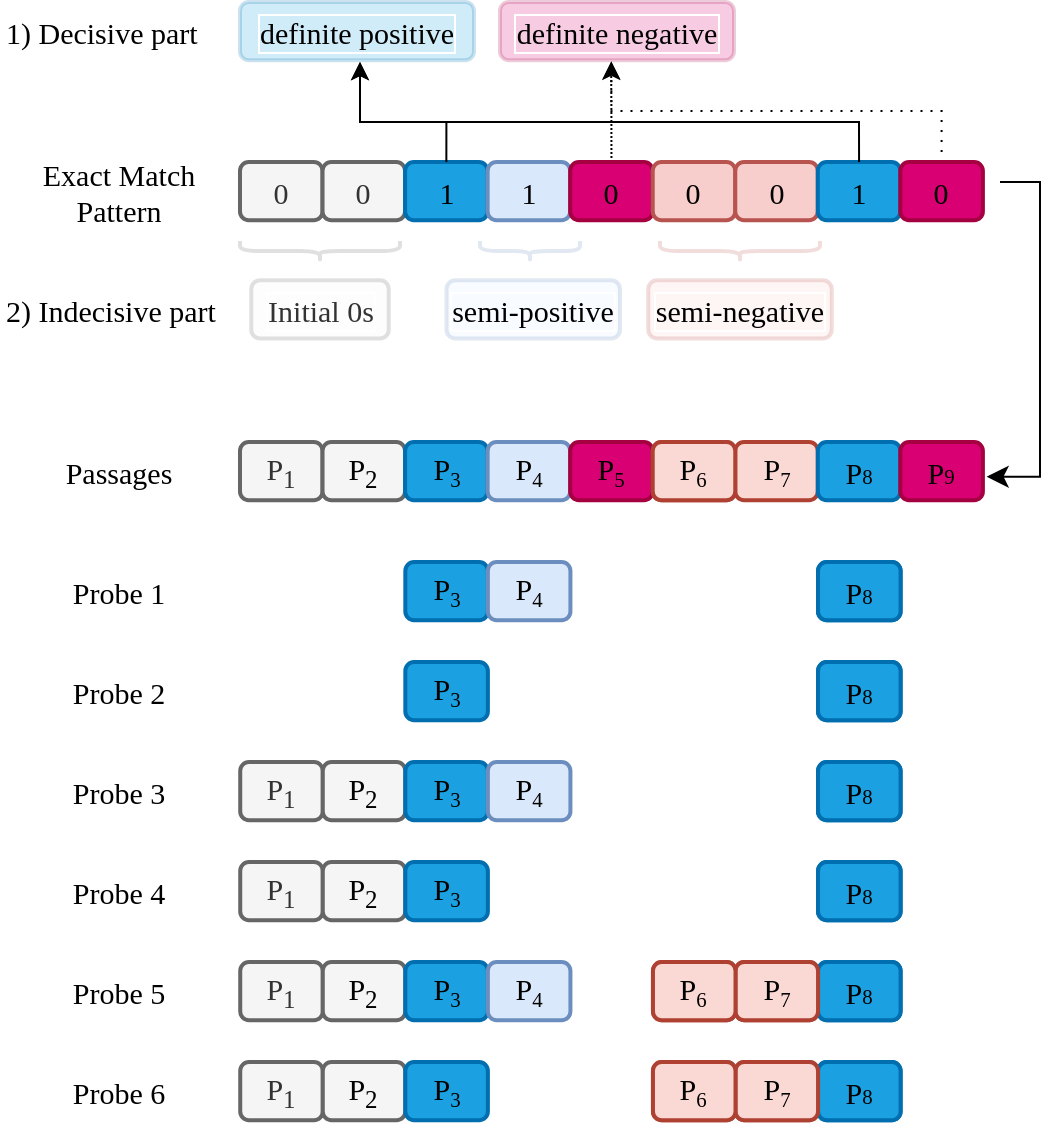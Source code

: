 <mxfile version="21.5.0" type="github">
  <diagram name="Page-1" id="c7558073-3199-34d8-9f00-42111426c3f3">
    <mxGraphModel dx="1841" dy="901" grid="1" gridSize="10" guides="1" tooltips="1" connect="1" arrows="1" fold="1" page="1" pageScale="1" pageWidth="550" pageHeight="580" background="#ffffff" math="1" shadow="0">
      <root>
        <mxCell id="0" />
        <mxCell id="1" parent="0" />
        <mxCell id="kpd2LytfiKgkB2pnJVpS-36" value="&lt;span style=&quot;color: rgba(0, 0, 0, 0); font-family: monospace; font-size: 0px; text-align: start;&quot;&gt;%3CmxGraphModel%3E%3Croot%3E%3CmxCell%20id%3D%220%22%2F%3E%3CmxCell%20id%3D%221%22%20parent%3D%220%22%2F%3E%3CmxCell%20id%3D%222%22%20value%3D%22AcEM%40K%20-%20AcEM%40(K-1)%22%20style%3D%22text%3Bhtml%3D1%3BstrokeColor%3Dnone%3BfillColor%3Dnone%3Balign%3Dcenter%3BverticalAlign%3Dmiddle%3BwhiteSpace%3Dwrap%3Brounded%3D0%3BlabelBorderColor%3D%23FFFFFF%3BstrokeWidth%3D2%3BfontFamily%3DTimes%20New%20Roman%3BfontSize%3D15%3BfontColor%3D%23000000%3B%22%20vertex%3D%221%22%20parent%3D%221%22%3E%3CmxGeometry%20x%3D%22560%22%20y%3D%22130%22%20width%3D%22195%22%20height%3D%2229.12%22%20as%3D%22geometry%22%2F%3E%3C%2FmxCell%3E%3C%2Froot%3E%3C%2FmxGraphModel%3E&lt;/span&gt;" style="text;html=1;strokeColor=none;fillColor=none;align=center;verticalAlign=middle;whiteSpace=wrap;rounded=0;labelBorderColor=#FFFFFF;strokeWidth=2;fontFamily=Times New Roman;fontSize=15;fontColor=#000000;" parent="1" vertex="1">
          <mxGeometry x="256.15" y="20" width="118.53" height="29.12" as="geometry" />
        </mxCell>
        <mxCell id="kpd2LytfiKgkB2pnJVpS-146" style="edgeStyle=orthogonalEdgeStyle;rounded=0;orthogonalLoop=1;jettySize=auto;html=1;exitX=0.5;exitY=0;exitDx=0;exitDy=0;entryX=0.475;entryY=1.026;entryDx=0;entryDy=0;entryPerimeter=0;fontFamily=Times New Roman;fontSize=12;fontColor=#000000;dashed=1;dashPattern=1 1;" parent="1" source="kpd2LytfiKgkB2pnJVpS-97" target="kpd2LytfiKgkB2pnJVpS-111" edge="1">
          <mxGeometry relative="1" as="geometry" />
        </mxCell>
        <mxCell id="kpd2LytfiKgkB2pnJVpS-147" style="edgeStyle=orthogonalEdgeStyle;rounded=0;orthogonalLoop=1;jettySize=auto;html=1;exitX=0.5;exitY=0;exitDx=0;exitDy=0;entryX=0.476;entryY=1.019;entryDx=0;entryDy=0;entryPerimeter=0;fontFamily=Times New Roman;fontSize=12;fontColor=#000000;dashed=1;dashPattern=1 4;" parent="1" source="kpd2LytfiKgkB2pnJVpS-101" target="kpd2LytfiKgkB2pnJVpS-111" edge="1">
          <mxGeometry relative="1" as="geometry" />
        </mxCell>
        <mxCell id="kpd2LytfiKgkB2pnJVpS-93" value="0" style="rounded=1;whiteSpace=wrap;html=1;strokeWidth=2;fontFamily=Times New Roman;fontSize=15;fillColor=#f5f5f5;fontColor=#333333;strokeColor=#666666;container=0;" parent="1" vertex="1">
          <mxGeometry x="129.996" y="90.002" width="41.274" height="29.118" as="geometry" />
        </mxCell>
        <mxCell id="kpd2LytfiKgkB2pnJVpS-94" value="0" style="rounded=1;whiteSpace=wrap;html=1;strokeWidth=2;fontFamily=Times New Roman;fontSize=15;fillColor=#f5f5f5;fontColor=#333333;strokeColor=#666666;container=0;" parent="1" vertex="1">
          <mxGeometry x="171.27" y="90.002" width="41.274" height="29.118" as="geometry" />
        </mxCell>
        <mxCell id="kpd2LytfiKgkB2pnJVpS-95" value="1" style="rounded=1;whiteSpace=wrap;html=1;strokeWidth=2;fontFamily=Times New Roman;fontSize=15;fillColor=#1ba1e2;strokeColor=#006EAF;fontColor=#000000;container=0;" parent="1" vertex="1">
          <mxGeometry x="212.544" y="90.002" width="41.274" height="29.118" as="geometry" />
        </mxCell>
        <mxCell id="kpd2LytfiKgkB2pnJVpS-96" value="1" style="rounded=1;whiteSpace=wrap;html=1;strokeWidth=2;fontFamily=Times New Roman;fontSize=15;fillColor=#dae8fc;strokeColor=#6c8ebf;container=0;" parent="1" vertex="1">
          <mxGeometry x="253.818" y="90.002" width="41.274" height="29.118" as="geometry" />
        </mxCell>
        <mxCell id="kpd2LytfiKgkB2pnJVpS-97" value="0" style="rounded=1;whiteSpace=wrap;html=1;strokeWidth=2;fontFamily=Times New Roman;fontSize=15;fillColor=#d80073;strokeColor=#A50040;fontColor=#000000;container=0;" parent="1" vertex="1">
          <mxGeometry x="295.088" y="89.999" width="41.274" height="29.118" as="geometry" />
        </mxCell>
        <mxCell id="kpd2LytfiKgkB2pnJVpS-98" value="0" style="rounded=1;whiteSpace=wrap;html=1;strokeWidth=2;fontFamily=Times New Roman;fontSize=15;fillColor=#f8cecc;strokeColor=#b85450;container=0;" parent="1" vertex="1">
          <mxGeometry x="336.358" y="89.999" width="41.274" height="29.118" as="geometry" />
        </mxCell>
        <mxCell id="kpd2LytfiKgkB2pnJVpS-99" value="0" style="rounded=1;whiteSpace=wrap;html=1;strokeWidth=2;fontFamily=Times New Roman;fontSize=15;fillColor=#f8cecc;strokeColor=#b85450;container=0;" parent="1" vertex="1">
          <mxGeometry x="377.628" y="89.999" width="41.274" height="29.118" as="geometry" />
        </mxCell>
        <mxCell id="kpd2LytfiKgkB2pnJVpS-100" value="1" style="rounded=1;whiteSpace=wrap;html=1;strokeWidth=2;fontFamily=Times New Roman;fontSize=15;fillColor=#1ba1e2;strokeColor=#006EAF;fontColor=#000000;container=0;" parent="1" vertex="1">
          <mxGeometry x="418.898" y="89.999" width="41.274" height="29.118" as="geometry" />
        </mxCell>
        <mxCell id="kpd2LytfiKgkB2pnJVpS-101" value="0" style="rounded=1;whiteSpace=wrap;html=1;strokeWidth=2;fontFamily=Times New Roman;fontSize=15;fillColor=#d80073;strokeColor=#A50040;fontColor=#000000;container=0;" parent="1" vertex="1">
          <mxGeometry x="460.168" y="89.999" width="41.274" height="29.118" as="geometry" />
        </mxCell>
        <mxCell id="kpd2LytfiKgkB2pnJVpS-91" value="Exact Match&lt;br&gt;Pattern" style="text;html=1;strokeColor=none;fillColor=none;align=center;verticalAlign=middle;whiteSpace=wrap;rounded=0;labelBorderColor=#FFFFFF;strokeWidth=2;fontFamily=Times New Roman;fontSize=15;fontColor=#000000;container=0;" parent="1" vertex="1">
          <mxGeometry x="10.0" y="90" width="118.53" height="29.12" as="geometry" />
        </mxCell>
        <mxCell id="kpd2LytfiKgkB2pnJVpS-110" value="&lt;font color=&quot;#000000&quot;&gt;definite positive&lt;/font&gt;" style="rounded=1;whiteSpace=wrap;html=1;strokeWidth=2;fontFamily=Times New Roman;fontSize=15;fillColor=#1ba1e2;strokeColor=#006EAF;labelBorderColor=#FFFFFF;fontColor=#ffffff;opacity=20;container=0;" parent="1" vertex="1">
          <mxGeometry x="130.0" y="10" width="117" height="29.12" as="geometry" />
        </mxCell>
        <mxCell id="kpd2LytfiKgkB2pnJVpS-111" value="&lt;font color=&quot;#000000&quot;&gt;definite negative&lt;/font&gt;" style="rounded=1;whiteSpace=wrap;html=1;strokeWidth=2;fontFamily=Times New Roman;fontSize=15;fillColor=#d80073;strokeColor=#A50040;labelBorderColor=#FFFFFF;opacity=20;fontColor=#ffffff;container=0;" parent="1" vertex="1">
          <mxGeometry x="260" y="10" width="117" height="29.12" as="geometry" />
        </mxCell>
        <mxCell id="kpd2LytfiKgkB2pnJVpS-126" style="edgeStyle=orthogonalEdgeStyle;rounded=0;orthogonalLoop=1;jettySize=auto;html=1;exitX=0.5;exitY=0;exitDx=0;exitDy=0;fontFamily=Times New Roman;fontSize=12;fontColor=#000000;" parent="1" source="kpd2LytfiKgkB2pnJVpS-95" edge="1">
          <mxGeometry relative="1" as="geometry">
            <mxPoint x="190.0" y="40" as="targetPoint" />
            <Array as="points">
              <mxPoint x="233" y="70" />
              <mxPoint x="190.0" y="70" />
            </Array>
          </mxGeometry>
        </mxCell>
        <mxCell id="kpd2LytfiKgkB2pnJVpS-134" style="edgeStyle=orthogonalEdgeStyle;rounded=0;orthogonalLoop=1;jettySize=auto;html=1;exitX=0.5;exitY=0;exitDx=0;exitDy=0;fontFamily=Times New Roman;fontSize=12;fontColor=#000000;" parent="1" source="kpd2LytfiKgkB2pnJVpS-100" edge="1">
          <mxGeometry relative="1" as="geometry">
            <mxPoint x="190.0" y="40" as="targetPoint" />
            <Array as="points">
              <mxPoint x="440" y="70" />
              <mxPoint x="190.0" y="70" />
            </Array>
          </mxGeometry>
        </mxCell>
        <mxCell id="kpd2LytfiKgkB2pnJVpS-149" value="1) Decisive part" style="text;html=1;strokeColor=none;fillColor=none;align=left;verticalAlign=middle;whiteSpace=wrap;rounded=0;labelBorderColor=#FFFFFF;strokeWidth=2;fontFamily=Times New Roman;fontSize=15;fontColor=#000000;container=0;" parent="1" vertex="1">
          <mxGeometry x="10.0" y="10" width="118.53" height="29.12" as="geometry" />
        </mxCell>
        <mxCell id="kpd2LytfiKgkB2pnJVpS-150" value="" style="shape=curlyBracket;whiteSpace=wrap;html=1;rounded=1;labelPosition=left;verticalLabelPosition=middle;align=right;verticalAlign=middle;labelBorderColor=#FFFFFF;strokeWidth=2;fontFamily=Times New Roman;fontSize=12;fontColor=#333333;fillColor=#f5f5f5;opacity=20;direction=north;size=0.5;strokeColor=#666666;container=0;" parent="1" vertex="1">
          <mxGeometry x="130.0" y="129.56" width="80" height="10" as="geometry" />
        </mxCell>
        <mxCell id="kpd2LytfiKgkB2pnJVpS-151" value="" style="shape=curlyBracket;whiteSpace=wrap;html=1;rounded=1;labelPosition=left;verticalLabelPosition=middle;align=right;verticalAlign=middle;labelBorderColor=#FFFFFF;strokeWidth=2;fontFamily=Times New Roman;fontSize=12;fillColor=#f8cecc;opacity=20;direction=north;size=0.5;strokeColor=#b85450;container=0;" parent="1" vertex="1">
          <mxGeometry x="340" y="129.56" width="80" height="10" as="geometry" />
        </mxCell>
        <mxCell id="kpd2LytfiKgkB2pnJVpS-152" value="" style="shape=curlyBracket;whiteSpace=wrap;html=1;rounded=1;labelPosition=left;verticalLabelPosition=middle;align=right;verticalAlign=middle;labelBorderColor=#FFFFFF;strokeWidth=2;fontFamily=Times New Roman;fontSize=12;fillColor=#dae8fc;opacity=20;direction=north;size=0.5;strokeColor=#6c8ebf;container=0;" parent="1" vertex="1">
          <mxGeometry x="250" y="129.56" width="50" height="10" as="geometry" />
        </mxCell>
        <mxCell id="kpd2LytfiKgkB2pnJVpS-154" value="Initial 0s" style="rounded=1;whiteSpace=wrap;html=1;strokeWidth=2;fontFamily=Times New Roman;fontSize=15;fillColor=#f5f5f5;strokeColor=#666666;labelBorderColor=#FFFFFF;opacity=20;fontColor=#333333;container=0;" parent="1" vertex="1">
          <mxGeometry x="135.63" y="149.12" width="68.75" height="29.12" as="geometry" />
        </mxCell>
        <mxCell id="kpd2LytfiKgkB2pnJVpS-155" value="semi-negative" style="rounded=1;whiteSpace=wrap;html=1;strokeWidth=2;fontFamily=Times New Roman;fontSize=15;fillColor=#f8cecc;strokeColor=#b85450;labelBorderColor=#FFFFFF;opacity=20;container=0;" parent="1" vertex="1">
          <mxGeometry x="334.13" y="149.12" width="91.75" height="29.12" as="geometry" />
        </mxCell>
        <mxCell id="kpd2LytfiKgkB2pnJVpS-156" value="semi-positive" style="rounded=1;whiteSpace=wrap;html=1;strokeWidth=2;fontFamily=Times New Roman;fontSize=15;fillColor=#dae8fc;strokeColor=#6c8ebf;labelBorderColor=#FFFFFF;fontColor=#000000;opacity=20;container=0;" parent="1" vertex="1">
          <mxGeometry x="233.25" y="149.12" width="86.75" height="29.12" as="geometry" />
        </mxCell>
        <mxCell id="kpd2LytfiKgkB2pnJVpS-157" value="2) Indecisive part" style="text;html=1;strokeColor=none;fillColor=none;align=left;verticalAlign=middle;whiteSpace=wrap;rounded=0;labelBorderColor=#FFFFFF;strokeWidth=2;fontFamily=Times New Roman;fontSize=15;fontColor=#000000;container=0;" parent="1" vertex="1">
          <mxGeometry x="10.0" y="149.12" width="118.53" height="29.12" as="geometry" />
        </mxCell>
        <mxCell id="iUxV_MsPpX9Iy4lTJz8J-79" value="" style="group" parent="1" vertex="1" connectable="0">
          <mxGeometry x="10.0" y="289.999" width="491.562" height="29.121" as="geometry" />
        </mxCell>
        <mxCell id="iUxV_MsPpX9Iy4lTJz8J-80" value="" style="group" parent="iUxV_MsPpX9Iy4lTJz8J-79" vertex="1" connectable="0">
          <mxGeometry x="120.116" width="371.446" height="29.121" as="geometry" />
        </mxCell>
        <mxCell id="iUxV_MsPpX9Iy4lTJz8J-81" value="P&lt;span style=&quot;font-size: 12.5px;&quot;&gt;&lt;sub&gt;3&lt;/sub&gt;&lt;/span&gt;" style="rounded=1;whiteSpace=wrap;html=1;strokeWidth=2;fontFamily=Times New Roman;fontSize=15;fillColor=#1ba1e2;fontColor=#000000;strokeColor=#006EAF;" parent="iUxV_MsPpX9Iy4lTJz8J-80" vertex="1">
          <mxGeometry x="82.548" y="0.004" width="41.274" height="29.118" as="geometry" />
        </mxCell>
        <mxCell id="iUxV_MsPpX9Iy4lTJz8J-82" value="P&lt;span style=&quot;font-size: 12.5px;&quot;&gt;&lt;sub&gt;4&lt;/sub&gt;&lt;/span&gt;" style="rounded=1;whiteSpace=wrap;html=1;strokeWidth=2;fontFamily=Times New Roman;fontSize=15;fillColor=#dae8fc;strokeColor=#6c8ebf;fontColor=#000000;" parent="iUxV_MsPpX9Iy4lTJz8J-80" vertex="1">
          <mxGeometry x="123.821" y="0.004" width="41.274" height="29.118" as="geometry" />
        </mxCell>
        <mxCell id="iUxV_MsPpX9Iy4lTJz8J-83" value="P&lt;span style=&quot;font-size: 12.5px;&quot;&gt;&lt;sub&gt;7&lt;/sub&gt;&lt;/span&gt;" style="rounded=1;whiteSpace=wrap;html=1;strokeWidth=2;fontFamily=Times New Roman;fontSize=15;fillColor=#1ba1e2;strokeColor=#006EAF;fontColor=#000000;" parent="iUxV_MsPpX9Iy4lTJz8J-80" vertex="1">
          <mxGeometry x="288.902" width="41.274" height="29.118" as="geometry" />
        </mxCell>
        <mxCell id="zvDqhIaBaBwxAIJumlUE-13" value="P&lt;span style=&quot;font-size: 10.417px;&quot;&gt;8&lt;/span&gt;" style="rounded=1;whiteSpace=wrap;html=1;strokeWidth=2;fontFamily=Times New Roman;fontSize=15;fillColor=#1ba1e2;strokeColor=#006EAF;fontColor=#000000;" vertex="1" parent="iUxV_MsPpX9Iy4lTJz8J-80">
          <mxGeometry x="288.902" width="41.274" height="29.118" as="geometry" />
        </mxCell>
        <mxCell id="iUxV_MsPpX9Iy4lTJz8J-85" value="Probe 1" style="text;html=1;strokeColor=none;fillColor=none;align=center;verticalAlign=middle;whiteSpace=wrap;rounded=0;labelBorderColor=#FFFFFF;strokeWidth=2;fontFamily=Times New Roman;fontSize=15;fontColor=#000000;" parent="iUxV_MsPpX9Iy4lTJz8J-79" vertex="1">
          <mxGeometry y="0.001" width="118.53" height="29.12" as="geometry" />
        </mxCell>
        <mxCell id="iUxV_MsPpX9Iy4lTJz8J-86" value="" style="group" parent="1" vertex="1" connectable="0">
          <mxGeometry x="10.0" y="339.999" width="491.562" height="29.121" as="geometry" />
        </mxCell>
        <mxCell id="iUxV_MsPpX9Iy4lTJz8J-87" value="" style="group" parent="iUxV_MsPpX9Iy4lTJz8J-86" vertex="1" connectable="0">
          <mxGeometry x="120.116" width="371.446" height="29.121" as="geometry" />
        </mxCell>
        <mxCell id="iUxV_MsPpX9Iy4lTJz8J-88" value="P&lt;span style=&quot;font-size: 12.5px;&quot;&gt;&lt;sub&gt;3&lt;/sub&gt;&lt;/span&gt;" style="rounded=1;whiteSpace=wrap;html=1;strokeWidth=2;fontFamily=Times New Roman;fontSize=15;fillColor=#1ba1e2;fontColor=#000000;strokeColor=#006EAF;" parent="iUxV_MsPpX9Iy4lTJz8J-87" vertex="1">
          <mxGeometry x="82.548" y="0.004" width="41.274" height="29.118" as="geometry" />
        </mxCell>
        <mxCell id="iUxV_MsPpX9Iy4lTJz8J-89" value="P&lt;span style=&quot;font-size: 12.5px;&quot;&gt;&lt;sub&gt;7&lt;/sub&gt;&lt;/span&gt;" style="rounded=1;whiteSpace=wrap;html=1;strokeWidth=2;fontFamily=Times New Roman;fontSize=15;fillColor=#1ba1e2;strokeColor=#006EAF;fontColor=#000000;" parent="iUxV_MsPpX9Iy4lTJz8J-87" vertex="1">
          <mxGeometry x="288.902" width="41.274" height="29.118" as="geometry" />
        </mxCell>
        <mxCell id="zvDqhIaBaBwxAIJumlUE-14" value="P&lt;span style=&quot;font-size: 10.417px;&quot;&gt;8&lt;/span&gt;" style="rounded=1;whiteSpace=wrap;html=1;strokeWidth=2;fontFamily=Times New Roman;fontSize=15;fillColor=#1ba1e2;strokeColor=#006EAF;fontColor=#000000;" vertex="1" parent="iUxV_MsPpX9Iy4lTJz8J-87">
          <mxGeometry x="288.902" width="41.274" height="29.118" as="geometry" />
        </mxCell>
        <mxCell id="iUxV_MsPpX9Iy4lTJz8J-90" value="Probe 2" style="text;html=1;strokeColor=none;fillColor=none;align=center;verticalAlign=middle;whiteSpace=wrap;rounded=0;labelBorderColor=#FFFFFF;strokeWidth=2;fontFamily=Times New Roman;fontSize=15;fontColor=#000000;" parent="iUxV_MsPpX9Iy4lTJz8J-86" vertex="1">
          <mxGeometry y="0.001" width="118.53" height="29.12" as="geometry" />
        </mxCell>
        <mxCell id="iUxV_MsPpX9Iy4lTJz8J-91" value="" style="group" parent="1" vertex="1" connectable="0">
          <mxGeometry x="10.0" y="389.999" width="491.562" height="29.121" as="geometry" />
        </mxCell>
        <mxCell id="iUxV_MsPpX9Iy4lTJz8J-92" value="" style="group" parent="iUxV_MsPpX9Iy4lTJz8J-91" vertex="1" connectable="0">
          <mxGeometry x="120.116" width="371.446" height="29.121" as="geometry" />
        </mxCell>
        <mxCell id="iUxV_MsPpX9Iy4lTJz8J-93" value="P&lt;sub&gt;1&lt;/sub&gt;" style="rounded=1;whiteSpace=wrap;html=1;strokeWidth=2;fontFamily=Times New Roman;fontSize=15;fillColor=#f5f5f5;fontColor=#333333;strokeColor=#666666;" parent="iUxV_MsPpX9Iy4lTJz8J-92" vertex="1">
          <mxGeometry y="0.004" width="41.274" height="29.118" as="geometry" />
        </mxCell>
        <mxCell id="iUxV_MsPpX9Iy4lTJz8J-94" value="P&lt;sub&gt;2&lt;/sub&gt;" style="rounded=1;whiteSpace=wrap;html=1;strokeWidth=2;fontFamily=Times New Roman;fontSize=15;fillColor=#f5f5f5;fontColor=#000000;strokeColor=#666666;" parent="iUxV_MsPpX9Iy4lTJz8J-92" vertex="1">
          <mxGeometry x="41.274" y="0.004" width="41.274" height="29.118" as="geometry" />
        </mxCell>
        <mxCell id="iUxV_MsPpX9Iy4lTJz8J-95" value="P&lt;span style=&quot;font-size: 12.5px;&quot;&gt;&lt;sub&gt;3&lt;/sub&gt;&lt;/span&gt;" style="rounded=1;whiteSpace=wrap;html=1;strokeWidth=2;fontFamily=Times New Roman;fontSize=15;fillColor=#1ba1e2;fontColor=#000000;strokeColor=#006EAF;" parent="iUxV_MsPpX9Iy4lTJz8J-92" vertex="1">
          <mxGeometry x="82.548" y="0.004" width="41.274" height="29.118" as="geometry" />
        </mxCell>
        <mxCell id="iUxV_MsPpX9Iy4lTJz8J-96" value="P&lt;span style=&quot;font-size: 12.5px;&quot;&gt;&lt;sub&gt;4&lt;/sub&gt;&lt;/span&gt;" style="rounded=1;whiteSpace=wrap;html=1;strokeWidth=2;fontFamily=Times New Roman;fontSize=15;fillColor=#dae8fc;strokeColor=#6c8ebf;fontColor=#000000;" parent="iUxV_MsPpX9Iy4lTJz8J-92" vertex="1">
          <mxGeometry x="123.821" y="0.004" width="41.274" height="29.118" as="geometry" />
        </mxCell>
        <mxCell id="iUxV_MsPpX9Iy4lTJz8J-97" value="P&lt;span style=&quot;font-size: 12.5px;&quot;&gt;&lt;sub&gt;7&lt;/sub&gt;&lt;/span&gt;" style="rounded=1;whiteSpace=wrap;html=1;strokeWidth=2;fontFamily=Times New Roman;fontSize=15;fillColor=#1ba1e2;strokeColor=#006EAF;fontColor=#000000;" parent="iUxV_MsPpX9Iy4lTJz8J-92" vertex="1">
          <mxGeometry x="288.902" width="41.274" height="29.118" as="geometry" />
        </mxCell>
        <mxCell id="zvDqhIaBaBwxAIJumlUE-15" value="P&lt;span style=&quot;font-size: 10.417px;&quot;&gt;8&lt;/span&gt;" style="rounded=1;whiteSpace=wrap;html=1;strokeWidth=2;fontFamily=Times New Roman;fontSize=15;fillColor=#1ba1e2;strokeColor=#006EAF;fontColor=#000000;" vertex="1" parent="iUxV_MsPpX9Iy4lTJz8J-92">
          <mxGeometry x="288.902" width="41.274" height="29.118" as="geometry" />
        </mxCell>
        <mxCell id="iUxV_MsPpX9Iy4lTJz8J-99" value="Probe 3" style="text;html=1;strokeColor=none;fillColor=none;align=center;verticalAlign=middle;whiteSpace=wrap;rounded=0;labelBorderColor=#FFFFFF;strokeWidth=2;fontFamily=Times New Roman;fontSize=15;fontColor=#000000;" parent="iUxV_MsPpX9Iy4lTJz8J-91" vertex="1">
          <mxGeometry y="0.001" width="118.53" height="29.12" as="geometry" />
        </mxCell>
        <mxCell id="iUxV_MsPpX9Iy4lTJz8J-100" value="" style="group" parent="1" vertex="1" connectable="0">
          <mxGeometry x="10.0" y="439.999" width="491.562" height="29.121" as="geometry" />
        </mxCell>
        <mxCell id="iUxV_MsPpX9Iy4lTJz8J-101" value="" style="group" parent="iUxV_MsPpX9Iy4lTJz8J-100" vertex="1" connectable="0">
          <mxGeometry x="120.116" width="371.446" height="29.121" as="geometry" />
        </mxCell>
        <mxCell id="iUxV_MsPpX9Iy4lTJz8J-102" value="P&lt;sub&gt;1&lt;/sub&gt;" style="rounded=1;whiteSpace=wrap;html=1;strokeWidth=2;fontFamily=Times New Roman;fontSize=15;fillColor=#f5f5f5;fontColor=#333333;strokeColor=#666666;" parent="iUxV_MsPpX9Iy4lTJz8J-101" vertex="1">
          <mxGeometry y="0.004" width="41.274" height="29.118" as="geometry" />
        </mxCell>
        <mxCell id="iUxV_MsPpX9Iy4lTJz8J-103" value="P&lt;sub&gt;2&lt;/sub&gt;" style="rounded=1;whiteSpace=wrap;html=1;strokeWidth=2;fontFamily=Times New Roman;fontSize=15;fillColor=#f5f5f5;fontColor=#000000;strokeColor=#666666;" parent="iUxV_MsPpX9Iy4lTJz8J-101" vertex="1">
          <mxGeometry x="41.274" y="0.004" width="41.274" height="29.118" as="geometry" />
        </mxCell>
        <mxCell id="iUxV_MsPpX9Iy4lTJz8J-104" value="P&lt;span style=&quot;font-size: 12.5px;&quot;&gt;&lt;sub&gt;3&lt;/sub&gt;&lt;/span&gt;" style="rounded=1;whiteSpace=wrap;html=1;strokeWidth=2;fontFamily=Times New Roman;fontSize=15;fillColor=#1ba1e2;fontColor=#000000;strokeColor=#006EAF;" parent="iUxV_MsPpX9Iy4lTJz8J-101" vertex="1">
          <mxGeometry x="82.548" y="0.004" width="41.274" height="29.118" as="geometry" />
        </mxCell>
        <mxCell id="iUxV_MsPpX9Iy4lTJz8J-105" value="P&lt;span style=&quot;font-size: 12.5px;&quot;&gt;&lt;sub&gt;7&lt;/sub&gt;&lt;/span&gt;" style="rounded=1;whiteSpace=wrap;html=1;strokeWidth=2;fontFamily=Times New Roman;fontSize=15;fillColor=#1ba1e2;strokeColor=#006EAF;fontColor=#000000;" parent="iUxV_MsPpX9Iy4lTJz8J-101" vertex="1">
          <mxGeometry x="288.902" width="41.274" height="29.118" as="geometry" />
        </mxCell>
        <mxCell id="zvDqhIaBaBwxAIJumlUE-16" value="P&lt;span style=&quot;font-size: 10.417px;&quot;&gt;8&lt;/span&gt;" style="rounded=1;whiteSpace=wrap;html=1;strokeWidth=2;fontFamily=Times New Roman;fontSize=15;fillColor=#1ba1e2;strokeColor=#006EAF;fontColor=#000000;" vertex="1" parent="iUxV_MsPpX9Iy4lTJz8J-101">
          <mxGeometry x="288.902" width="41.274" height="29.118" as="geometry" />
        </mxCell>
        <mxCell id="iUxV_MsPpX9Iy4lTJz8J-106" value="Probe 4" style="text;html=1;strokeColor=none;fillColor=none;align=center;verticalAlign=middle;whiteSpace=wrap;rounded=0;labelBorderColor=#FFFFFF;strokeWidth=2;fontFamily=Times New Roman;fontSize=15;fontColor=#000000;" parent="iUxV_MsPpX9Iy4lTJz8J-100" vertex="1">
          <mxGeometry y="0.001" width="118.53" height="29.12" as="geometry" />
        </mxCell>
        <mxCell id="iUxV_MsPpX9Iy4lTJz8J-107" value="" style="group" parent="1" vertex="1" connectable="0">
          <mxGeometry x="10.0" y="489.999" width="491.562" height="29.121" as="geometry" />
        </mxCell>
        <mxCell id="iUxV_MsPpX9Iy4lTJz8J-108" value="" style="group" parent="iUxV_MsPpX9Iy4lTJz8J-107" vertex="1" connectable="0">
          <mxGeometry x="120.116" width="371.446" height="29.121" as="geometry" />
        </mxCell>
        <mxCell id="iUxV_MsPpX9Iy4lTJz8J-109" value="P&lt;sub&gt;1&lt;/sub&gt;" style="rounded=1;whiteSpace=wrap;html=1;strokeWidth=2;fontFamily=Times New Roman;fontSize=15;fillColor=#f5f5f5;fontColor=#333333;strokeColor=#666666;" parent="iUxV_MsPpX9Iy4lTJz8J-108" vertex="1">
          <mxGeometry y="0.004" width="41.274" height="29.118" as="geometry" />
        </mxCell>
        <mxCell id="iUxV_MsPpX9Iy4lTJz8J-110" value="P&lt;sub&gt;2&lt;/sub&gt;" style="rounded=1;whiteSpace=wrap;html=1;strokeWidth=2;fontFamily=Times New Roman;fontSize=15;fillColor=#f5f5f5;fontColor=#000000;strokeColor=#666666;" parent="iUxV_MsPpX9Iy4lTJz8J-108" vertex="1">
          <mxGeometry x="41.274" y="0.004" width="41.274" height="29.118" as="geometry" />
        </mxCell>
        <mxCell id="iUxV_MsPpX9Iy4lTJz8J-111" value="P&lt;span style=&quot;font-size: 12.5px;&quot;&gt;&lt;sub&gt;3&lt;/sub&gt;&lt;/span&gt;" style="rounded=1;whiteSpace=wrap;html=1;strokeWidth=2;fontFamily=Times New Roman;fontSize=15;fillColor=#1ba1e2;fontColor=#000000;strokeColor=#006EAF;" parent="iUxV_MsPpX9Iy4lTJz8J-108" vertex="1">
          <mxGeometry x="82.548" y="0.004" width="41.274" height="29.118" as="geometry" />
        </mxCell>
        <mxCell id="iUxV_MsPpX9Iy4lTJz8J-112" value="P&lt;span style=&quot;font-size: 12.5px;&quot;&gt;&lt;sub&gt;4&lt;/sub&gt;&lt;/span&gt;" style="rounded=1;whiteSpace=wrap;html=1;strokeWidth=2;fontFamily=Times New Roman;fontSize=15;fillColor=#dae8fc;strokeColor=#6c8ebf;fontColor=#000000;" parent="iUxV_MsPpX9Iy4lTJz8J-108" vertex="1">
          <mxGeometry x="123.821" y="0.004" width="41.274" height="29.118" as="geometry" />
        </mxCell>
        <mxCell id="iUxV_MsPpX9Iy4lTJz8J-113" value="P&lt;span style=&quot;font-size: 12.5px;&quot;&gt;&lt;sub&gt;5&lt;/sub&gt;&lt;/span&gt;" style="rounded=1;whiteSpace=wrap;html=1;strokeWidth=2;fontFamily=Times New Roman;fontSize=15;fillColor=#fad9d5;strokeColor=#ae4132;fontColor=#000000;" parent="iUxV_MsPpX9Iy4lTJz8J-108" vertex="1">
          <mxGeometry x="206.362" width="41.274" height="29.118" as="geometry" />
        </mxCell>
        <mxCell id="iUxV_MsPpX9Iy4lTJz8J-114" value="P&lt;span style=&quot;font-size: 12.5px;&quot;&gt;&lt;sub&gt;6&lt;/sub&gt;&lt;/span&gt;" style="rounded=1;whiteSpace=wrap;html=1;strokeWidth=2;fontFamily=Times New Roman;fontSize=15;fillColor=#fad9d5;strokeColor=#ae4132;fontColor=#000000;" parent="iUxV_MsPpX9Iy4lTJz8J-108" vertex="1">
          <mxGeometry x="247.632" width="41.274" height="29.118" as="geometry" />
        </mxCell>
        <mxCell id="iUxV_MsPpX9Iy4lTJz8J-115" value="P&lt;span style=&quot;font-size: 12.5px;&quot;&gt;&lt;sub&gt;7&lt;/sub&gt;&lt;/span&gt;" style="rounded=1;whiteSpace=wrap;html=1;strokeWidth=2;fontFamily=Times New Roman;fontSize=15;fillColor=#1ba1e2;strokeColor=#006EAF;fontColor=#000000;" parent="iUxV_MsPpX9Iy4lTJz8J-108" vertex="1">
          <mxGeometry x="288.902" width="41.274" height="29.118" as="geometry" />
        </mxCell>
        <mxCell id="zvDqhIaBaBwxAIJumlUE-17" value="P&lt;span style=&quot;font-size: 10.417px;&quot;&gt;8&lt;/span&gt;" style="rounded=1;whiteSpace=wrap;html=1;strokeWidth=2;fontFamily=Times New Roman;fontSize=15;fillColor=#1ba1e2;strokeColor=#006EAF;fontColor=#000000;" vertex="1" parent="iUxV_MsPpX9Iy4lTJz8J-108">
          <mxGeometry x="288.902" width="41.274" height="29.118" as="geometry" />
        </mxCell>
        <mxCell id="zvDqhIaBaBwxAIJumlUE-19" value="P&lt;span style=&quot;font-size: 12.5px;&quot;&gt;&lt;sub&gt;7&lt;/sub&gt;&lt;/span&gt;" style="rounded=1;whiteSpace=wrap;html=1;strokeWidth=2;fontFamily=Times New Roman;fontSize=15;fillColor=#fad9d5;strokeColor=#ae4132;fontColor=#000000;" vertex="1" parent="iUxV_MsPpX9Iy4lTJz8J-108">
          <mxGeometry x="247.632" width="41.274" height="29.118" as="geometry" />
        </mxCell>
        <mxCell id="zvDqhIaBaBwxAIJumlUE-21" value="P&lt;span style=&quot;font-size: 12.5px;&quot;&gt;&lt;sub&gt;6&lt;/sub&gt;&lt;/span&gt;" style="rounded=1;whiteSpace=wrap;html=1;strokeWidth=2;fontFamily=Times New Roman;fontSize=15;fillColor=#fad9d5;strokeColor=#ae4132;fontColor=#000000;" vertex="1" parent="iUxV_MsPpX9Iy4lTJz8J-108">
          <mxGeometry x="206.362" width="41.274" height="29.118" as="geometry" />
        </mxCell>
        <mxCell id="iUxV_MsPpX9Iy4lTJz8J-116" value="Probe 5" style="text;html=1;strokeColor=none;fillColor=none;align=center;verticalAlign=middle;whiteSpace=wrap;rounded=0;labelBorderColor=#FFFFFF;strokeWidth=2;fontFamily=Times New Roman;fontSize=15;fontColor=#000000;" parent="iUxV_MsPpX9Iy4lTJz8J-107" vertex="1">
          <mxGeometry y="0.001" width="118.53" height="29.12" as="geometry" />
        </mxCell>
        <mxCell id="iUxV_MsPpX9Iy4lTJz8J-117" value="" style="group" parent="1" vertex="1" connectable="0">
          <mxGeometry x="10.0" y="539.999" width="491.562" height="29.121" as="geometry" />
        </mxCell>
        <mxCell id="iUxV_MsPpX9Iy4lTJz8J-118" value="" style="group" parent="iUxV_MsPpX9Iy4lTJz8J-117" vertex="1" connectable="0">
          <mxGeometry x="120.116" width="371.446" height="29.121" as="geometry" />
        </mxCell>
        <mxCell id="iUxV_MsPpX9Iy4lTJz8J-119" value="P&lt;sub&gt;1&lt;/sub&gt;" style="rounded=1;whiteSpace=wrap;html=1;strokeWidth=2;fontFamily=Times New Roman;fontSize=15;fillColor=#f5f5f5;fontColor=#333333;strokeColor=#666666;" parent="iUxV_MsPpX9Iy4lTJz8J-118" vertex="1">
          <mxGeometry y="0.004" width="41.274" height="29.118" as="geometry" />
        </mxCell>
        <mxCell id="iUxV_MsPpX9Iy4lTJz8J-120" value="P&lt;sub&gt;2&lt;/sub&gt;" style="rounded=1;whiteSpace=wrap;html=1;strokeWidth=2;fontFamily=Times New Roman;fontSize=15;fillColor=#f5f5f5;fontColor=#000000;strokeColor=#666666;" parent="iUxV_MsPpX9Iy4lTJz8J-118" vertex="1">
          <mxGeometry x="41.274" y="0.004" width="41.274" height="29.118" as="geometry" />
        </mxCell>
        <mxCell id="iUxV_MsPpX9Iy4lTJz8J-121" value="P&lt;span style=&quot;font-size: 12.5px;&quot;&gt;&lt;sub&gt;3&lt;/sub&gt;&lt;/span&gt;" style="rounded=1;whiteSpace=wrap;html=1;strokeWidth=2;fontFamily=Times New Roman;fontSize=15;fillColor=#1ba1e2;fontColor=#000000;strokeColor=#006EAF;" parent="iUxV_MsPpX9Iy4lTJz8J-118" vertex="1">
          <mxGeometry x="82.548" y="0.004" width="41.274" height="29.118" as="geometry" />
        </mxCell>
        <mxCell id="iUxV_MsPpX9Iy4lTJz8J-122" value="P&lt;span style=&quot;font-size: 12.5px;&quot;&gt;&lt;sub&gt;5&lt;/sub&gt;&lt;/span&gt;" style="rounded=1;whiteSpace=wrap;html=1;strokeWidth=2;fontFamily=Times New Roman;fontSize=15;fillColor=#fad9d5;strokeColor=#ae4132;fontColor=#000000;" parent="iUxV_MsPpX9Iy4lTJz8J-118" vertex="1">
          <mxGeometry x="206.362" width="41.274" height="29.118" as="geometry" />
        </mxCell>
        <mxCell id="iUxV_MsPpX9Iy4lTJz8J-123" value="P&lt;span style=&quot;font-size: 12.5px;&quot;&gt;&lt;sub&gt;6&lt;/sub&gt;&lt;/span&gt;" style="rounded=1;whiteSpace=wrap;html=1;strokeWidth=2;fontFamily=Times New Roman;fontSize=15;fillColor=#fad9d5;strokeColor=#ae4132;fontColor=#000000;" parent="iUxV_MsPpX9Iy4lTJz8J-118" vertex="1">
          <mxGeometry x="247.632" width="41.274" height="29.118" as="geometry" />
        </mxCell>
        <mxCell id="iUxV_MsPpX9Iy4lTJz8J-124" value="P&lt;span style=&quot;font-size: 12.5px;&quot;&gt;&lt;sub&gt;7&lt;/sub&gt;&lt;/span&gt;" style="rounded=1;whiteSpace=wrap;html=1;strokeWidth=2;fontFamily=Times New Roman;fontSize=15;fillColor=#1ba1e2;strokeColor=#006EAF;fontColor=#000000;" parent="iUxV_MsPpX9Iy4lTJz8J-118" vertex="1">
          <mxGeometry x="288.902" width="41.274" height="29.118" as="geometry" />
        </mxCell>
        <mxCell id="zvDqhIaBaBwxAIJumlUE-18" value="P&lt;span style=&quot;font-size: 10.417px;&quot;&gt;8&lt;/span&gt;" style="rounded=1;whiteSpace=wrap;html=1;strokeWidth=2;fontFamily=Times New Roman;fontSize=15;fillColor=#1ba1e2;strokeColor=#006EAF;fontColor=#000000;" vertex="1" parent="iUxV_MsPpX9Iy4lTJz8J-118">
          <mxGeometry x="288.902" width="41.274" height="29.118" as="geometry" />
        </mxCell>
        <mxCell id="zvDqhIaBaBwxAIJumlUE-20" value="P&lt;span style=&quot;font-size: 12.5px;&quot;&gt;&lt;sub&gt;7&lt;/sub&gt;&lt;/span&gt;" style="rounded=1;whiteSpace=wrap;html=1;strokeWidth=2;fontFamily=Times New Roman;fontSize=15;fillColor=#fad9d5;strokeColor=#ae4132;fontColor=#000000;" vertex="1" parent="iUxV_MsPpX9Iy4lTJz8J-118">
          <mxGeometry x="247.632" width="41.274" height="29.118" as="geometry" />
        </mxCell>
        <mxCell id="zvDqhIaBaBwxAIJumlUE-22" value="P&lt;span style=&quot;font-size: 12.5px;&quot;&gt;&lt;sub&gt;6&lt;/sub&gt;&lt;/span&gt;" style="rounded=1;whiteSpace=wrap;html=1;strokeWidth=2;fontFamily=Times New Roman;fontSize=15;fillColor=#fad9d5;strokeColor=#ae4132;fontColor=#000000;" vertex="1" parent="iUxV_MsPpX9Iy4lTJz8J-118">
          <mxGeometry x="206.362" width="41.274" height="29.118" as="geometry" />
        </mxCell>
        <mxCell id="iUxV_MsPpX9Iy4lTJz8J-125" value="Probe 6" style="text;html=1;strokeColor=none;fillColor=none;align=center;verticalAlign=middle;whiteSpace=wrap;rounded=0;labelBorderColor=#FFFFFF;strokeWidth=2;fontFamily=Times New Roman;fontSize=15;fontColor=#000000;" parent="iUxV_MsPpX9Iy4lTJz8J-117" vertex="1">
          <mxGeometry y="0.001" width="118.53" height="29.12" as="geometry" />
        </mxCell>
        <mxCell id="iUxV_MsPpX9Iy4lTJz8J-126" value="" style="group" parent="1" vertex="1" connectable="0">
          <mxGeometry x="129.996" y="229.999" width="371.446" height="29.121" as="geometry" />
        </mxCell>
        <mxCell id="iUxV_MsPpX9Iy4lTJz8J-127" value="P&lt;sub&gt;1&lt;/sub&gt;" style="rounded=1;whiteSpace=wrap;html=1;strokeWidth=2;fontFamily=Times New Roman;fontSize=15;fillColor=#f5f5f5;fontColor=#333333;strokeColor=#666666;" parent="iUxV_MsPpX9Iy4lTJz8J-126" vertex="1">
          <mxGeometry y="0.004" width="41.274" height="29.118" as="geometry" />
        </mxCell>
        <mxCell id="iUxV_MsPpX9Iy4lTJz8J-128" value="P&lt;sub&gt;2&lt;/sub&gt;" style="rounded=1;whiteSpace=wrap;html=1;strokeWidth=2;fontFamily=Times New Roman;fontSize=15;fillColor=#f5f5f5;fontColor=#000000;strokeColor=#666666;" parent="iUxV_MsPpX9Iy4lTJz8J-126" vertex="1">
          <mxGeometry x="41.274" y="0.004" width="41.274" height="29.118" as="geometry" />
        </mxCell>
        <mxCell id="iUxV_MsPpX9Iy4lTJz8J-129" value="P&lt;span style=&quot;font-size: 12.5px;&quot;&gt;&lt;sub&gt;3&lt;/sub&gt;&lt;/span&gt;" style="rounded=1;whiteSpace=wrap;html=1;strokeWidth=2;fontFamily=Times New Roman;fontSize=15;fillColor=#1ba1e2;fontColor=#000000;strokeColor=#006EAF;" parent="iUxV_MsPpX9Iy4lTJz8J-126" vertex="1">
          <mxGeometry x="82.548" y="0.004" width="41.274" height="29.118" as="geometry" />
        </mxCell>
        <mxCell id="iUxV_MsPpX9Iy4lTJz8J-130" value="P&lt;span style=&quot;font-size: 12.5px;&quot;&gt;&lt;sub&gt;4&lt;/sub&gt;&lt;/span&gt;" style="rounded=1;whiteSpace=wrap;html=1;strokeWidth=2;fontFamily=Times New Roman;fontSize=15;fillColor=#dae8fc;strokeColor=#6c8ebf;fontColor=#000000;" parent="iUxV_MsPpX9Iy4lTJz8J-126" vertex="1">
          <mxGeometry x="123.821" y="0.004" width="41.274" height="29.118" as="geometry" />
        </mxCell>
        <mxCell id="iUxV_MsPpX9Iy4lTJz8J-131" value="P&lt;span style=&quot;font-size: 12.5px;&quot;&gt;&lt;sub&gt;5&lt;/sub&gt;&lt;/span&gt;" style="rounded=1;whiteSpace=wrap;html=1;strokeWidth=2;fontFamily=Times New Roman;fontSize=15;fillColor=#d80073;fontColor=#000000;strokeColor=#A50040;" parent="iUxV_MsPpX9Iy4lTJz8J-126" vertex="1">
          <mxGeometry x="165.092" width="41.274" height="29.118" as="geometry" />
        </mxCell>
        <mxCell id="iUxV_MsPpX9Iy4lTJz8J-132" value="P&lt;span style=&quot;font-size: 10.417px;&quot;&gt;6&lt;/span&gt;" style="rounded=1;whiteSpace=wrap;html=1;strokeWidth=2;fontFamily=Times New Roman;fontSize=15;fillColor=#fad9d5;strokeColor=#ae4132;fontColor=#000000;" parent="iUxV_MsPpX9Iy4lTJz8J-126" vertex="1">
          <mxGeometry x="206.362" width="41.274" height="29.118" as="geometry" />
        </mxCell>
        <mxCell id="iUxV_MsPpX9Iy4lTJz8J-133" value="P&lt;span style=&quot;font-size: 12.5px;&quot;&gt;&lt;sub&gt;7&lt;/sub&gt;&lt;/span&gt;" style="rounded=1;whiteSpace=wrap;html=1;strokeWidth=2;fontFamily=Times New Roman;fontSize=15;fillColor=#fad9d5;strokeColor=#ae4132;fontColor=#000000;" parent="iUxV_MsPpX9Iy4lTJz8J-126" vertex="1">
          <mxGeometry x="247.632" width="41.274" height="29.118" as="geometry" />
        </mxCell>
        <mxCell id="iUxV_MsPpX9Iy4lTJz8J-134" value="P&lt;span style=&quot;font-size: 10.417px;&quot;&gt;8&lt;/span&gt;" style="rounded=1;whiteSpace=wrap;html=1;strokeWidth=2;fontFamily=Times New Roman;fontSize=15;fillColor=#1ba1e2;strokeColor=#006EAF;fontColor=#000000;" parent="iUxV_MsPpX9Iy4lTJz8J-126" vertex="1">
          <mxGeometry x="288.902" width="41.274" height="29.118" as="geometry" />
        </mxCell>
        <mxCell id="iUxV_MsPpX9Iy4lTJz8J-135" value="P&lt;span style=&quot;font-size: 10.417px;&quot;&gt;9&lt;/span&gt;" style="rounded=1;whiteSpace=wrap;html=1;strokeWidth=2;fontFamily=Times New Roman;fontSize=15;fillColor=#d80073;fontColor=#000000;strokeColor=#A50040;" parent="iUxV_MsPpX9Iy4lTJz8J-126" vertex="1">
          <mxGeometry x="330.172" width="41.274" height="29.118" as="geometry" />
        </mxCell>
        <mxCell id="zvDqhIaBaBwxAIJumlUE-1" value="P&lt;span style=&quot;font-size: 12.5px;&quot;&gt;&lt;sub&gt;6&lt;/sub&gt;&lt;/span&gt;" style="rounded=1;whiteSpace=wrap;html=1;strokeWidth=2;fontFamily=Times New Roman;fontSize=15;fillColor=#fad9d5;strokeColor=#ae4132;fontColor=#000000;" vertex="1" parent="iUxV_MsPpX9Iy4lTJz8J-126">
          <mxGeometry x="206.362" width="41.274" height="29.118" as="geometry" />
        </mxCell>
        <mxCell id="iUxV_MsPpX9Iy4lTJz8J-136" value="Passages" style="text;html=1;strokeColor=none;fillColor=none;align=center;verticalAlign=middle;whiteSpace=wrap;rounded=0;labelBorderColor=#FFFFFF;strokeWidth=2;fontFamily=Times New Roman;fontSize=15;fontColor=#000000;" parent="1" vertex="1">
          <mxGeometry x="10" y="230" width="118.53" height="29.12" as="geometry" />
        </mxCell>
        <mxCell id="V7xea_g7vS88OQvYqQGr-2" value="" style="edgeStyle=elbowEdgeStyle;elbow=horizontal;endArrow=classic;html=1;curved=0;rounded=0;endSize=8;startSize=8;entryX=1.046;entryY=0.595;entryDx=0;entryDy=0;entryPerimeter=0;" parent="1" target="iUxV_MsPpX9Iy4lTJz8J-135" edge="1">
          <mxGeometry width="50" height="50" relative="1" as="geometry">
            <mxPoint x="510" y="100" as="sourcePoint" />
            <mxPoint x="560" y="50" as="targetPoint" />
            <Array as="points">
              <mxPoint x="530" y="170" />
            </Array>
          </mxGeometry>
        </mxCell>
      </root>
    </mxGraphModel>
  </diagram>
</mxfile>
